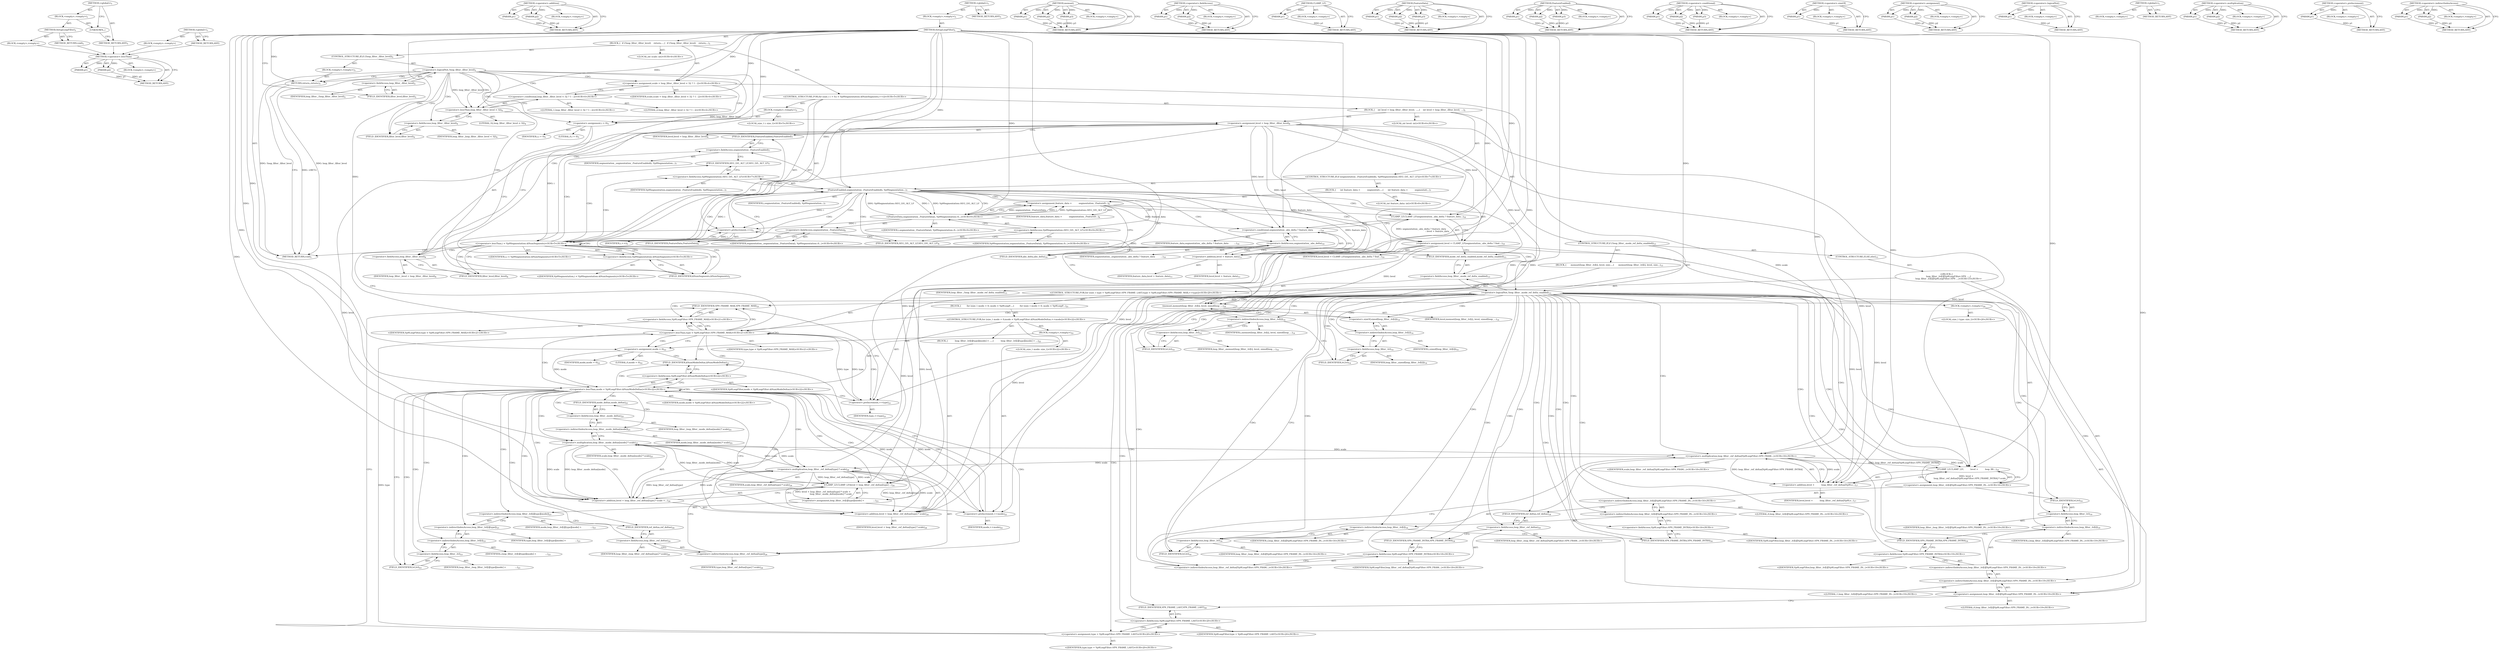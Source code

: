 digraph "&lt;global&gt;" {
vulnerable_237 [label=<(METHOD,&lt;operator&gt;.lessThan)>];
vulnerable_238 [label=<(PARAM,p1)>];
vulnerable_239 [label=<(PARAM,p2)>];
vulnerable_240 [label=<(BLOCK,&lt;empty&gt;,&lt;empty&gt;)>];
vulnerable_241 [label=<(METHOD_RETURN,ANY)>];
vulnerable_262 [label=<(METHOD,&lt;operator&gt;.addition)>];
vulnerable_263 [label=<(PARAM,p1)>];
vulnerable_264 [label=<(PARAM,p2)>];
vulnerable_265 [label=<(BLOCK,&lt;empty&gt;,&lt;empty&gt;)>];
vulnerable_266 [label=<(METHOD_RETURN,ANY)>];
vulnerable_6 [label=<(METHOD,&lt;global&gt;)<SUB>1</SUB>>];
vulnerable_7 [label=<(BLOCK,&lt;empty&gt;,&lt;empty&gt;)<SUB>1</SUB>>];
vulnerable_8 [label=<(METHOD,SetupLoopFilter)<SUB>1</SUB>>];
vulnerable_9 [label=<(BLOCK,{
  if (!loop_filter_.filter_level)
    return;...,{
  if (!loop_filter_.filter_level)
    return;...)<SUB>1</SUB>>];
vulnerable_10 [label=<(CONTROL_STRUCTURE,IF,if (!loop_filter_.filter_level))<SUB>2</SUB>>];
vulnerable_11 [label=<(&lt;operator&gt;.logicalNot,!loop_filter_.filter_level)<SUB>2</SUB>>];
vulnerable_12 [label=<(&lt;operator&gt;.fieldAccess,loop_filter_.filter_level)<SUB>2</SUB>>];
vulnerable_13 [label=<(IDENTIFIER,loop_filter_,!loop_filter_.filter_level)<SUB>2</SUB>>];
vulnerable_14 [label=<(FIELD_IDENTIFIER,filter_level,filter_level)<SUB>2</SUB>>];
vulnerable_15 [label=<(BLOCK,&lt;empty&gt;,&lt;empty&gt;)<SUB>3</SUB>>];
vulnerable_16 [label=<(RETURN,return;,return;)<SUB>3</SUB>>];
vulnerable_17 [label="<(LOCAL,int scale: int)<SUB>4</SUB>>"];
vulnerable_18 [label="<(&lt;operator&gt;.assignment,scale = loop_filter_.filter_level &lt; 32 ? 1 : 2)<SUB>4</SUB>>"];
vulnerable_19 [label="<(IDENTIFIER,scale,scale = loop_filter_.filter_level &lt; 32 ? 1 : 2)<SUB>4</SUB>>"];
vulnerable_20 [label="<(&lt;operator&gt;.conditional,loop_filter_.filter_level &lt; 32 ? 1 : 2)<SUB>4</SUB>>"];
vulnerable_21 [label=<(&lt;operator&gt;.lessThan,loop_filter_.filter_level &lt; 32)<SUB>4</SUB>>];
vulnerable_22 [label=<(&lt;operator&gt;.fieldAccess,loop_filter_.filter_level)<SUB>4</SUB>>];
vulnerable_23 [label=<(IDENTIFIER,loop_filter_,loop_filter_.filter_level &lt; 32)<SUB>4</SUB>>];
vulnerable_24 [label=<(FIELD_IDENTIFIER,filter_level,filter_level)<SUB>4</SUB>>];
vulnerable_25 [label=<(LITERAL,32,loop_filter_.filter_level &lt; 32)<SUB>4</SUB>>];
vulnerable_26 [label="<(LITERAL,1,loop_filter_.filter_level &lt; 32 ? 1 : 2)<SUB>4</SUB>>"];
vulnerable_27 [label="<(LITERAL,2,loop_filter_.filter_level &lt; 32 ? 1 : 2)<SUB>4</SUB>>"];
vulnerable_28 [label="<(CONTROL_STRUCTURE,FOR,for (size_t i = 0;i &lt; Vp9Segmentation::kNumSegments;++i))<SUB>5</SUB>>"];
vulnerable_29 [label=<(BLOCK,&lt;empty&gt;,&lt;empty&gt;)<SUB>5</SUB>>];
vulnerable_30 [label="<(LOCAL,size_t i: size_t)<SUB>5</SUB>>"];
vulnerable_31 [label=<(&lt;operator&gt;.assignment,i = 0)<SUB>5</SUB>>];
vulnerable_32 [label=<(IDENTIFIER,i,i = 0)<SUB>5</SUB>>];
vulnerable_33 [label=<(LITERAL,0,i = 0)<SUB>5</SUB>>];
vulnerable_34 [label="<(&lt;operator&gt;.lessThan,i &lt; Vp9Segmentation::kNumSegments)<SUB>5</SUB>>"];
vulnerable_35 [label="<(IDENTIFIER,i,i &lt; Vp9Segmentation::kNumSegments)<SUB>5</SUB>>"];
vulnerable_36 [label="<(&lt;operator&gt;.fieldAccess,Vp9Segmentation::kNumSegments)<SUB>5</SUB>>"];
vulnerable_37 [label="<(IDENTIFIER,Vp9Segmentation,i &lt; Vp9Segmentation::kNumSegments)<SUB>5</SUB>>"];
vulnerable_38 [label=<(FIELD_IDENTIFIER,kNumSegments,kNumSegments)<SUB>5</SUB>>];
vulnerable_39 [label=<(&lt;operator&gt;.preIncrement,++i)<SUB>5</SUB>>];
vulnerable_40 [label=<(IDENTIFIER,i,++i)<SUB>5</SUB>>];
vulnerable_41 [label=<(BLOCK,{
    int level = loop_filter_.filter_level;
  ...,{
    int level = loop_filter_.filter_level;
  ...)<SUB>5</SUB>>];
vulnerable_42 [label="<(LOCAL,int level: int)<SUB>6</SUB>>"];
vulnerable_43 [label=<(&lt;operator&gt;.assignment,level = loop_filter_.filter_level)<SUB>6</SUB>>];
vulnerable_44 [label=<(IDENTIFIER,level,level = loop_filter_.filter_level)<SUB>6</SUB>>];
vulnerable_45 [label=<(&lt;operator&gt;.fieldAccess,loop_filter_.filter_level)<SUB>6</SUB>>];
vulnerable_46 [label=<(IDENTIFIER,loop_filter_,level = loop_filter_.filter_level)<SUB>6</SUB>>];
vulnerable_47 [label=<(FIELD_IDENTIFIER,filter_level,filter_level)<SUB>6</SUB>>];
vulnerable_48 [label="<(CONTROL_STRUCTURE,IF,if (segmentation_.FeatureEnabled(i, Vp9Segmentation::SEG_LVL_ALT_LF)))<SUB>7</SUB>>"];
vulnerable_49 [label=<(FeatureEnabled,segmentation_.FeatureEnabled(i, Vp9Segmentation...)<SUB>7</SUB>>];
vulnerable_50 [label=<(&lt;operator&gt;.fieldAccess,segmentation_.FeatureEnabled)<SUB>7</SUB>>];
vulnerable_51 [label=<(IDENTIFIER,segmentation_,segmentation_.FeatureEnabled(i, Vp9Segmentation...)<SUB>7</SUB>>];
vulnerable_52 [label=<(FIELD_IDENTIFIER,FeatureEnabled,FeatureEnabled)<SUB>7</SUB>>];
vulnerable_53 [label=<(IDENTIFIER,i,segmentation_.FeatureEnabled(i, Vp9Segmentation...)<SUB>7</SUB>>];
vulnerable_54 [label="<(&lt;operator&gt;.fieldAccess,Vp9Segmentation::SEG_LVL_ALT_LF)<SUB>7</SUB>>"];
vulnerable_55 [label=<(IDENTIFIER,Vp9Segmentation,segmentation_.FeatureEnabled(i, Vp9Segmentation...)<SUB>7</SUB>>];
vulnerable_56 [label=<(FIELD_IDENTIFIER,SEG_LVL_ALT_LF,SEG_LVL_ALT_LF)<SUB>7</SUB>>];
vulnerable_57 [label=<(BLOCK,{
      int feature_data =
          segmentati...,{
      int feature_data =
          segmentati...)<SUB>7</SUB>>];
vulnerable_58 [label="<(LOCAL,int feature_data: int)<SUB>8</SUB>>"];
vulnerable_59 [label=<(&lt;operator&gt;.assignment,feature_data =
          segmentation_.FeatureD...)<SUB>8</SUB>>];
vulnerable_60 [label=<(IDENTIFIER,feature_data,feature_data =
          segmentation_.FeatureD...)<SUB>8</SUB>>];
vulnerable_61 [label="<(FeatureData,segmentation_.FeatureData(i, Vp9Segmentation::S...)<SUB>9</SUB>>"];
vulnerable_62 [label=<(&lt;operator&gt;.fieldAccess,segmentation_.FeatureData)<SUB>9</SUB>>];
vulnerable_63 [label="<(IDENTIFIER,segmentation_,segmentation_.FeatureData(i, Vp9Segmentation::S...)<SUB>9</SUB>>"];
vulnerable_64 [label=<(FIELD_IDENTIFIER,FeatureData,FeatureData)<SUB>9</SUB>>];
vulnerable_65 [label="<(IDENTIFIER,i,segmentation_.FeatureData(i, Vp9Segmentation::S...)<SUB>9</SUB>>"];
vulnerable_66 [label="<(&lt;operator&gt;.fieldAccess,Vp9Segmentation::SEG_LVL_ALT_LF)<SUB>9</SUB>>"];
vulnerable_67 [label="<(IDENTIFIER,Vp9Segmentation,segmentation_.FeatureData(i, Vp9Segmentation::S...)<SUB>9</SUB>>"];
vulnerable_68 [label=<(FIELD_IDENTIFIER,SEG_LVL_ALT_LF,SEG_LVL_ALT_LF)<SUB>9</SUB>>];
vulnerable_69 [label=<(&lt;operator&gt;.assignment,level = CLAMP_LF(segmentation_.abs_delta ? feat...)<SUB>10</SUB>>];
vulnerable_70 [label=<(IDENTIFIER,level,level = CLAMP_LF(segmentation_.abs_delta ? feat...)<SUB>10</SUB>>];
vulnerable_71 [label=<(CLAMP_LF,CLAMP_LF(segmentation_.abs_delta ? feature_data...)<SUB>10</SUB>>];
vulnerable_72 [label=<(&lt;operator&gt;.conditional,segmentation_.abs_delta ? feature_data
        ...)<SUB>10</SUB>>];
vulnerable_73 [label=<(&lt;operator&gt;.fieldAccess,segmentation_.abs_delta)<SUB>10</SUB>>];
vulnerable_74 [label=<(IDENTIFIER,segmentation_,segmentation_.abs_delta ? feature_data
        ...)<SUB>10</SUB>>];
vulnerable_75 [label=<(FIELD_IDENTIFIER,abs_delta,abs_delta)<SUB>10</SUB>>];
vulnerable_76 [label=<(IDENTIFIER,feature_data,segmentation_.abs_delta ? feature_data
        ...)<SUB>10</SUB>>];
vulnerable_77 [label=<(&lt;operator&gt;.addition,level + feature_data)<SUB>11</SUB>>];
vulnerable_78 [label=<(IDENTIFIER,level,level + feature_data)<SUB>11</SUB>>];
vulnerable_79 [label=<(IDENTIFIER,feature_data,level + feature_data)<SUB>11</SUB>>];
vulnerable_80 [label=<(CONTROL_STRUCTURE,IF,if (!loop_filter_.mode_ref_delta_enabled))<SUB>13</SUB>>];
vulnerable_81 [label=<(&lt;operator&gt;.logicalNot,!loop_filter_.mode_ref_delta_enabled)<SUB>13</SUB>>];
vulnerable_82 [label=<(&lt;operator&gt;.fieldAccess,loop_filter_.mode_ref_delta_enabled)<SUB>13</SUB>>];
vulnerable_83 [label=<(IDENTIFIER,loop_filter_,!loop_filter_.mode_ref_delta_enabled)<SUB>13</SUB>>];
vulnerable_84 [label=<(FIELD_IDENTIFIER,mode_ref_delta_enabled,mode_ref_delta_enabled)<SUB>13</SUB>>];
vulnerable_85 [label=<(BLOCK,{
      memset(loop_filter_.lvl[i], level, size...,{
      memset(loop_filter_.lvl[i], level, size...)<SUB>13</SUB>>];
vulnerable_86 [label=<(memset,memset(loop_filter_.lvl[i], level, sizeof(loop_...)<SUB>14</SUB>>];
vulnerable_87 [label=<(&lt;operator&gt;.indirectIndexAccess,loop_filter_.lvl[i])<SUB>14</SUB>>];
vulnerable_88 [label=<(&lt;operator&gt;.fieldAccess,loop_filter_.lvl)<SUB>14</SUB>>];
vulnerable_89 [label=<(IDENTIFIER,loop_filter_,memset(loop_filter_.lvl[i], level, sizeof(loop_...)<SUB>14</SUB>>];
vulnerable_90 [label=<(FIELD_IDENTIFIER,lvl,lvl)<SUB>14</SUB>>];
vulnerable_91 [label=<(IDENTIFIER,i,memset(loop_filter_.lvl[i], level, sizeof(loop_...)<SUB>14</SUB>>];
vulnerable_92 [label=<(IDENTIFIER,level,memset(loop_filter_.lvl[i], level, sizeof(loop_...)<SUB>14</SUB>>];
vulnerable_93 [label=<(&lt;operator&gt;.sizeOf,sizeof(loop_filter_.lvl[i]))<SUB>14</SUB>>];
vulnerable_94 [label=<(&lt;operator&gt;.indirectIndexAccess,loop_filter_.lvl[i])<SUB>14</SUB>>];
vulnerable_95 [label=<(&lt;operator&gt;.fieldAccess,loop_filter_.lvl)<SUB>14</SUB>>];
vulnerable_96 [label=<(IDENTIFIER,loop_filter_,sizeof(loop_filter_.lvl[i]))<SUB>14</SUB>>];
vulnerable_97 [label=<(FIELD_IDENTIFIER,lvl,lvl)<SUB>14</SUB>>];
vulnerable_98 [label=<(IDENTIFIER,i,sizeof(loop_filter_.lvl[i]))<SUB>14</SUB>>];
vulnerable_99 [label=<(CONTROL_STRUCTURE,ELSE,else)<SUB>15</SUB>>];
vulnerable_100 [label="<(BLOCK,{
      loop_filter_.lvl[i][Vp9LoopFilter::VP9_...,{
      loop_filter_.lvl[i][Vp9LoopFilter::VP9_...)<SUB>15</SUB>>"];
vulnerable_101 [label="<(&lt;operator&gt;.assignment,loop_filter_.lvl[i][Vp9LoopFilter::VP9_FRAME_IN...)<SUB>16</SUB>>"];
vulnerable_102 [label="<(&lt;operator&gt;.indirectIndexAccess,loop_filter_.lvl[i][Vp9LoopFilter::VP9_FRAME_IN...)<SUB>16</SUB>>"];
vulnerable_103 [label="<(&lt;operator&gt;.indirectIndexAccess,loop_filter_.lvl[i][Vp9LoopFilter::VP9_FRAME_IN...)<SUB>16</SUB>>"];
vulnerable_104 [label=<(&lt;operator&gt;.indirectIndexAccess,loop_filter_.lvl[i])<SUB>16</SUB>>];
vulnerable_105 [label=<(&lt;operator&gt;.fieldAccess,loop_filter_.lvl)<SUB>16</SUB>>];
vulnerable_106 [label="<(IDENTIFIER,loop_filter_,loop_filter_.lvl[i][Vp9LoopFilter::VP9_FRAME_IN...)<SUB>16</SUB>>"];
vulnerable_107 [label=<(FIELD_IDENTIFIER,lvl,lvl)<SUB>16</SUB>>];
vulnerable_108 [label="<(IDENTIFIER,i,loop_filter_.lvl[i][Vp9LoopFilter::VP9_FRAME_IN...)<SUB>16</SUB>>"];
vulnerable_109 [label="<(&lt;operator&gt;.fieldAccess,Vp9LoopFilter::VP9_FRAME_INTRA)<SUB>16</SUB>>"];
vulnerable_110 [label="<(IDENTIFIER,Vp9LoopFilter,loop_filter_.lvl[i][Vp9LoopFilter::VP9_FRAME_IN...)<SUB>16</SUB>>"];
vulnerable_111 [label=<(FIELD_IDENTIFIER,VP9_FRAME_INTRA,VP9_FRAME_INTRA)<SUB>16</SUB>>];
vulnerable_112 [label="<(LITERAL,0,loop_filter_.lvl[i][Vp9LoopFilter::VP9_FRAME_IN...)<SUB>16</SUB>>"];
vulnerable_113 [label=<(CLAMP_LF,CLAMP_LF(
          level +
          loop_filt...)<SUB>16</SUB>>];
vulnerable_114 [label=<(&lt;operator&gt;.addition,level +
          loop_filter_.ref_deltas[Vp9Lo...)<SUB>17</SUB>>];
vulnerable_115 [label=<(IDENTIFIER,level,level +
          loop_filter_.ref_deltas[Vp9Lo...)<SUB>17</SUB>>];
vulnerable_116 [label="<(&lt;operator&gt;.multiplication,loop_filter_.ref_deltas[Vp9LoopFilter::VP9_FRAM...)<SUB>18</SUB>>"];
vulnerable_117 [label="<(&lt;operator&gt;.indirectIndexAccess,loop_filter_.ref_deltas[Vp9LoopFilter::VP9_FRAM...)<SUB>18</SUB>>"];
vulnerable_118 [label=<(&lt;operator&gt;.fieldAccess,loop_filter_.ref_deltas)<SUB>18</SUB>>];
vulnerable_119 [label="<(IDENTIFIER,loop_filter_,loop_filter_.ref_deltas[Vp9LoopFilter::VP9_FRAM...)<SUB>18</SUB>>"];
vulnerable_120 [label=<(FIELD_IDENTIFIER,ref_deltas,ref_deltas)<SUB>18</SUB>>];
vulnerable_121 [label="<(&lt;operator&gt;.fieldAccess,Vp9LoopFilter::VP9_FRAME_INTRA)<SUB>18</SUB>>"];
vulnerable_122 [label="<(IDENTIFIER,Vp9LoopFilter,loop_filter_.ref_deltas[Vp9LoopFilter::VP9_FRAM...)<SUB>18</SUB>>"];
vulnerable_123 [label=<(FIELD_IDENTIFIER,VP9_FRAME_INTRA,VP9_FRAME_INTRA)<SUB>18</SUB>>];
vulnerable_124 [label="<(IDENTIFIER,scale,loop_filter_.ref_deltas[Vp9LoopFilter::VP9_FRAM...)<SUB>18</SUB>>"];
vulnerable_125 [label="<(&lt;operator&gt;.assignment,loop_filter_.lvl[i][Vp9LoopFilter::VP9_FRAME_IN...)<SUB>19</SUB>>"];
vulnerable_126 [label="<(&lt;operator&gt;.indirectIndexAccess,loop_filter_.lvl[i][Vp9LoopFilter::VP9_FRAME_IN...)<SUB>19</SUB>>"];
vulnerable_127 [label="<(&lt;operator&gt;.indirectIndexAccess,loop_filter_.lvl[i][Vp9LoopFilter::VP9_FRAME_IN...)<SUB>19</SUB>>"];
vulnerable_128 [label=<(&lt;operator&gt;.indirectIndexAccess,loop_filter_.lvl[i])<SUB>19</SUB>>];
vulnerable_129 [label=<(&lt;operator&gt;.fieldAccess,loop_filter_.lvl)<SUB>19</SUB>>];
vulnerable_130 [label="<(IDENTIFIER,loop_filter_,loop_filter_.lvl[i][Vp9LoopFilter::VP9_FRAME_IN...)<SUB>19</SUB>>"];
vulnerable_131 [label=<(FIELD_IDENTIFIER,lvl,lvl)<SUB>19</SUB>>];
vulnerable_132 [label="<(IDENTIFIER,i,loop_filter_.lvl[i][Vp9LoopFilter::VP9_FRAME_IN...)<SUB>19</SUB>>"];
vulnerable_133 [label="<(&lt;operator&gt;.fieldAccess,Vp9LoopFilter::VP9_FRAME_INTRA)<SUB>19</SUB>>"];
vulnerable_134 [label="<(IDENTIFIER,Vp9LoopFilter,loop_filter_.lvl[i][Vp9LoopFilter::VP9_FRAME_IN...)<SUB>19</SUB>>"];
vulnerable_135 [label=<(FIELD_IDENTIFIER,VP9_FRAME_INTRA,VP9_FRAME_INTRA)<SUB>19</SUB>>];
vulnerable_136 [label="<(LITERAL,1,loop_filter_.lvl[i][Vp9LoopFilter::VP9_FRAME_IN...)<SUB>19</SUB>>"];
vulnerable_137 [label="<(LITERAL,0,loop_filter_.lvl[i][Vp9LoopFilter::VP9_FRAME_IN...)<SUB>19</SUB>>"];
vulnerable_138 [label="<(CONTROL_STRUCTURE,FOR,for (size_t type = Vp9LoopFilter::VP9_FRAME_LAST;type &lt; Vp9LoopFilter::VP9_FRAME_MAX;++type))<SUB>20</SUB>>"];
vulnerable_139 [label=<(BLOCK,&lt;empty&gt;,&lt;empty&gt;)<SUB>20</SUB>>];
vulnerable_140 [label="<(LOCAL,size_t type: size_t)<SUB>20</SUB>>"];
vulnerable_141 [label="<(&lt;operator&gt;.assignment,type = Vp9LoopFilter::VP9_FRAME_LAST)<SUB>20</SUB>>"];
vulnerable_142 [label="<(IDENTIFIER,type,type = Vp9LoopFilter::VP9_FRAME_LAST)<SUB>20</SUB>>"];
vulnerable_143 [label="<(&lt;operator&gt;.fieldAccess,Vp9LoopFilter::VP9_FRAME_LAST)<SUB>20</SUB>>"];
vulnerable_144 [label="<(IDENTIFIER,Vp9LoopFilter,type = Vp9LoopFilter::VP9_FRAME_LAST)<SUB>20</SUB>>"];
vulnerable_145 [label=<(FIELD_IDENTIFIER,VP9_FRAME_LAST,VP9_FRAME_LAST)<SUB>20</SUB>>];
vulnerable_146 [label="<(&lt;operator&gt;.lessThan,type &lt; Vp9LoopFilter::VP9_FRAME_MAX)<SUB>21</SUB>>"];
vulnerable_147 [label="<(IDENTIFIER,type,type &lt; Vp9LoopFilter::VP9_FRAME_MAX)<SUB>21</SUB>>"];
vulnerable_148 [label="<(&lt;operator&gt;.fieldAccess,Vp9LoopFilter::VP9_FRAME_MAX)<SUB>21</SUB>>"];
vulnerable_149 [label="<(IDENTIFIER,Vp9LoopFilter,type &lt; Vp9LoopFilter::VP9_FRAME_MAX)<SUB>21</SUB>>"];
vulnerable_150 [label=<(FIELD_IDENTIFIER,VP9_FRAME_MAX,VP9_FRAME_MAX)<SUB>21</SUB>>];
vulnerable_151 [label=<(&lt;operator&gt;.preIncrement,++type)<SUB>21</SUB>>];
vulnerable_152 [label=<(IDENTIFIER,type,++type)<SUB>21</SUB>>];
vulnerable_153 [label=<(BLOCK,{
        for (size_t mode = 0; mode &lt; Vp9LoopF...,{
        for (size_t mode = 0; mode &lt; Vp9LoopF...)<SUB>21</SUB>>];
vulnerable_154 [label="<(CONTROL_STRUCTURE,FOR,for (size_t mode = 0;mode &lt; Vp9LoopFilter::kNumModeDeltas;++mode))<SUB>22</SUB>>"];
vulnerable_155 [label=<(BLOCK,&lt;empty&gt;,&lt;empty&gt;)<SUB>22</SUB>>];
vulnerable_156 [label="<(LOCAL,size_t mode: size_t)<SUB>22</SUB>>"];
vulnerable_157 [label=<(&lt;operator&gt;.assignment,mode = 0)<SUB>22</SUB>>];
vulnerable_158 [label=<(IDENTIFIER,mode,mode = 0)<SUB>22</SUB>>];
vulnerable_159 [label=<(LITERAL,0,mode = 0)<SUB>22</SUB>>];
vulnerable_160 [label="<(&lt;operator&gt;.lessThan,mode &lt; Vp9LoopFilter::kNumModeDeltas)<SUB>22</SUB>>"];
vulnerable_161 [label="<(IDENTIFIER,mode,mode &lt; Vp9LoopFilter::kNumModeDeltas)<SUB>22</SUB>>"];
vulnerable_162 [label="<(&lt;operator&gt;.fieldAccess,Vp9LoopFilter::kNumModeDeltas)<SUB>22</SUB>>"];
vulnerable_163 [label="<(IDENTIFIER,Vp9LoopFilter,mode &lt; Vp9LoopFilter::kNumModeDeltas)<SUB>22</SUB>>"];
vulnerable_164 [label=<(FIELD_IDENTIFIER,kNumModeDeltas,kNumModeDeltas)<SUB>22</SUB>>];
vulnerable_165 [label=<(&lt;operator&gt;.preIncrement,++mode)<SUB>22</SUB>>];
vulnerable_166 [label=<(IDENTIFIER,mode,++mode)<SUB>22</SUB>>];
vulnerable_167 [label=<(BLOCK,{
          loop_filter_.lvl[i][type][mode] =
 ...,{
          loop_filter_.lvl[i][type][mode] =
 ...)<SUB>22</SUB>>];
vulnerable_168 [label=<(&lt;operator&gt;.assignment,loop_filter_.lvl[i][type][mode] =
             ...)<SUB>23</SUB>>];
vulnerable_169 [label=<(&lt;operator&gt;.indirectIndexAccess,loop_filter_.lvl[i][type][mode])<SUB>23</SUB>>];
vulnerable_170 [label=<(&lt;operator&gt;.indirectIndexAccess,loop_filter_.lvl[i][type])<SUB>23</SUB>>];
vulnerable_171 [label=<(&lt;operator&gt;.indirectIndexAccess,loop_filter_.lvl[i])<SUB>23</SUB>>];
vulnerable_172 [label=<(&lt;operator&gt;.fieldAccess,loop_filter_.lvl)<SUB>23</SUB>>];
vulnerable_173 [label=<(IDENTIFIER,loop_filter_,loop_filter_.lvl[i][type][mode] =
             ...)<SUB>23</SUB>>];
vulnerable_174 [label=<(FIELD_IDENTIFIER,lvl,lvl)<SUB>23</SUB>>];
vulnerable_175 [label=<(IDENTIFIER,i,loop_filter_.lvl[i][type][mode] =
             ...)<SUB>23</SUB>>];
vulnerable_176 [label=<(IDENTIFIER,type,loop_filter_.lvl[i][type][mode] =
             ...)<SUB>23</SUB>>];
vulnerable_177 [label=<(IDENTIFIER,mode,loop_filter_.lvl[i][type][mode] =
             ...)<SUB>23</SUB>>];
vulnerable_178 [label=<(CLAMP_LF,CLAMP_LF(level + loop_filter_.ref_deltas[type] ...)<SUB>24</SUB>>];
vulnerable_179 [label=<(&lt;operator&gt;.addition,level + loop_filter_.ref_deltas[type] * scale +...)<SUB>24</SUB>>];
vulnerable_180 [label=<(&lt;operator&gt;.addition,level + loop_filter_.ref_deltas[type] * scale)<SUB>24</SUB>>];
vulnerable_181 [label=<(IDENTIFIER,level,level + loop_filter_.ref_deltas[type] * scale)<SUB>24</SUB>>];
vulnerable_182 [label=<(&lt;operator&gt;.multiplication,loop_filter_.ref_deltas[type] * scale)<SUB>24</SUB>>];
vulnerable_183 [label=<(&lt;operator&gt;.indirectIndexAccess,loop_filter_.ref_deltas[type])<SUB>24</SUB>>];
vulnerable_184 [label=<(&lt;operator&gt;.fieldAccess,loop_filter_.ref_deltas)<SUB>24</SUB>>];
vulnerable_185 [label=<(IDENTIFIER,loop_filter_,loop_filter_.ref_deltas[type] * scale)<SUB>24</SUB>>];
vulnerable_186 [label=<(FIELD_IDENTIFIER,ref_deltas,ref_deltas)<SUB>24</SUB>>];
vulnerable_187 [label=<(IDENTIFIER,type,loop_filter_.ref_deltas[type] * scale)<SUB>24</SUB>>];
vulnerable_188 [label=<(IDENTIFIER,scale,loop_filter_.ref_deltas[type] * scale)<SUB>24</SUB>>];
vulnerable_189 [label=<(&lt;operator&gt;.multiplication,loop_filter_.mode_deltas[mode] * scale)<SUB>25</SUB>>];
vulnerable_190 [label=<(&lt;operator&gt;.indirectIndexAccess,loop_filter_.mode_deltas[mode])<SUB>25</SUB>>];
vulnerable_191 [label=<(&lt;operator&gt;.fieldAccess,loop_filter_.mode_deltas)<SUB>25</SUB>>];
vulnerable_192 [label=<(IDENTIFIER,loop_filter_,loop_filter_.mode_deltas[mode] * scale)<SUB>25</SUB>>];
vulnerable_193 [label=<(FIELD_IDENTIFIER,mode_deltas,mode_deltas)<SUB>25</SUB>>];
vulnerable_194 [label=<(IDENTIFIER,mode,loop_filter_.mode_deltas[mode] * scale)<SUB>25</SUB>>];
vulnerable_195 [label=<(IDENTIFIER,scale,loop_filter_.mode_deltas[mode] * scale)<SUB>25</SUB>>];
vulnerable_196 [label=<(METHOD_RETURN,void)<SUB>1</SUB>>];
vulnerable_198 [label=<(METHOD_RETURN,ANY)<SUB>1</SUB>>];
vulnerable_267 [label=<(METHOD,memset)>];
vulnerable_268 [label=<(PARAM,p1)>];
vulnerable_269 [label=<(PARAM,p2)>];
vulnerable_270 [label=<(PARAM,p3)>];
vulnerable_271 [label=<(BLOCK,&lt;empty&gt;,&lt;empty&gt;)>];
vulnerable_272 [label=<(METHOD_RETURN,ANY)>];
vulnerable_221 [label=<(METHOD,&lt;operator&gt;.fieldAccess)>];
vulnerable_222 [label=<(PARAM,p1)>];
vulnerable_223 [label=<(PARAM,p2)>];
vulnerable_224 [label=<(BLOCK,&lt;empty&gt;,&lt;empty&gt;)>];
vulnerable_225 [label=<(METHOD_RETURN,ANY)>];
vulnerable_258 [label=<(METHOD,CLAMP_LF)>];
vulnerable_259 [label=<(PARAM,p1)>];
vulnerable_260 [label=<(BLOCK,&lt;empty&gt;,&lt;empty&gt;)>];
vulnerable_261 [label=<(METHOD_RETURN,ANY)>];
vulnerable_252 [label=<(METHOD,FeatureData)>];
vulnerable_253 [label=<(PARAM,p1)>];
vulnerable_254 [label=<(PARAM,p2)>];
vulnerable_255 [label=<(PARAM,p3)>];
vulnerable_256 [label=<(BLOCK,&lt;empty&gt;,&lt;empty&gt;)>];
vulnerable_257 [label=<(METHOD_RETURN,ANY)>];
vulnerable_246 [label=<(METHOD,FeatureEnabled)>];
vulnerable_247 [label=<(PARAM,p1)>];
vulnerable_248 [label=<(PARAM,p2)>];
vulnerable_249 [label=<(PARAM,p3)>];
vulnerable_250 [label=<(BLOCK,&lt;empty&gt;,&lt;empty&gt;)>];
vulnerable_251 [label=<(METHOD_RETURN,ANY)>];
vulnerable_231 [label=<(METHOD,&lt;operator&gt;.conditional)>];
vulnerable_232 [label=<(PARAM,p1)>];
vulnerable_233 [label=<(PARAM,p2)>];
vulnerable_234 [label=<(PARAM,p3)>];
vulnerable_235 [label=<(BLOCK,&lt;empty&gt;,&lt;empty&gt;)>];
vulnerable_236 [label=<(METHOD_RETURN,ANY)>];
vulnerable_278 [label=<(METHOD,&lt;operator&gt;.sizeOf)>];
vulnerable_279 [label=<(PARAM,p1)>];
vulnerable_280 [label=<(BLOCK,&lt;empty&gt;,&lt;empty&gt;)>];
vulnerable_281 [label=<(METHOD_RETURN,ANY)>];
vulnerable_226 [label=<(METHOD,&lt;operator&gt;.assignment)>];
vulnerable_227 [label=<(PARAM,p1)>];
vulnerable_228 [label=<(PARAM,p2)>];
vulnerable_229 [label=<(BLOCK,&lt;empty&gt;,&lt;empty&gt;)>];
vulnerable_230 [label=<(METHOD_RETURN,ANY)>];
vulnerable_217 [label=<(METHOD,&lt;operator&gt;.logicalNot)>];
vulnerable_218 [label=<(PARAM,p1)>];
vulnerable_219 [label=<(BLOCK,&lt;empty&gt;,&lt;empty&gt;)>];
vulnerable_220 [label=<(METHOD_RETURN,ANY)>];
vulnerable_211 [label=<(METHOD,&lt;global&gt;)<SUB>1</SUB>>];
vulnerable_212 [label=<(BLOCK,&lt;empty&gt;,&lt;empty&gt;)>];
vulnerable_213 [label=<(METHOD_RETURN,ANY)>];
vulnerable_282 [label=<(METHOD,&lt;operator&gt;.multiplication)>];
vulnerable_283 [label=<(PARAM,p1)>];
vulnerable_284 [label=<(PARAM,p2)>];
vulnerable_285 [label=<(BLOCK,&lt;empty&gt;,&lt;empty&gt;)>];
vulnerable_286 [label=<(METHOD_RETURN,ANY)>];
vulnerable_242 [label=<(METHOD,&lt;operator&gt;.preIncrement)>];
vulnerable_243 [label=<(PARAM,p1)>];
vulnerable_244 [label=<(BLOCK,&lt;empty&gt;,&lt;empty&gt;)>];
vulnerable_245 [label=<(METHOD_RETURN,ANY)>];
vulnerable_273 [label=<(METHOD,&lt;operator&gt;.indirectIndexAccess)>];
vulnerable_274 [label=<(PARAM,p1)>];
vulnerable_275 [label=<(PARAM,p2)>];
vulnerable_276 [label=<(BLOCK,&lt;empty&gt;,&lt;empty&gt;)>];
vulnerable_277 [label=<(METHOD_RETURN,ANY)>];
fixed_6 [label=<(METHOD,&lt;global&gt;)<SUB>1</SUB>>];
fixed_7 [label=<(BLOCK,&lt;empty&gt;,&lt;empty&gt;)<SUB>1</SUB>>];
fixed_8 [label=<(METHOD,SetupLoopFilter)<SUB>1</SUB>>];
fixed_9 [label=<(BLOCK,&lt;empty&gt;,&lt;empty&gt;)>];
fixed_10 [label=<(METHOD_RETURN,void)<SUB>1</SUB>>];
fixed_12 [label=<(UNKNOWN,,)>];
fixed_13 [label=<(METHOD_RETURN,ANY)<SUB>1</SUB>>];
fixed_20 [label=<(METHOD,&lt;global&gt;)<SUB>1</SUB>>];
fixed_21 [label=<(BLOCK,&lt;empty&gt;,&lt;empty&gt;)>];
fixed_22 [label=<(METHOD_RETURN,ANY)>];
vulnerable_237 -> vulnerable_238  [key=0, label="AST: "];
vulnerable_237 -> vulnerable_238  [key=1, label="DDG: "];
vulnerable_237 -> vulnerable_240  [key=0, label="AST: "];
vulnerable_237 -> vulnerable_239  [key=0, label="AST: "];
vulnerable_237 -> vulnerable_239  [key=1, label="DDG: "];
vulnerable_237 -> vulnerable_241  [key=0, label="AST: "];
vulnerable_237 -> vulnerable_241  [key=1, label="CFG: "];
vulnerable_238 -> vulnerable_241  [key=0, label="DDG: p1"];
vulnerable_239 -> vulnerable_241  [key=0, label="DDG: p2"];
vulnerable_262 -> vulnerable_263  [key=0, label="AST: "];
vulnerable_262 -> vulnerable_263  [key=1, label="DDG: "];
vulnerable_262 -> vulnerable_265  [key=0, label="AST: "];
vulnerable_262 -> vulnerable_264  [key=0, label="AST: "];
vulnerable_262 -> vulnerable_264  [key=1, label="DDG: "];
vulnerable_262 -> vulnerable_266  [key=0, label="AST: "];
vulnerable_262 -> vulnerable_266  [key=1, label="CFG: "];
vulnerable_263 -> vulnerable_266  [key=0, label="DDG: p1"];
vulnerable_264 -> vulnerable_266  [key=0, label="DDG: p2"];
vulnerable_6 -> vulnerable_7  [key=0, label="AST: "];
vulnerable_6 -> vulnerable_198  [key=0, label="AST: "];
vulnerable_6 -> vulnerable_198  [key=1, label="CFG: "];
vulnerable_7 -> vulnerable_8  [key=0, label="AST: "];
vulnerable_8 -> vulnerable_9  [key=0, label="AST: "];
vulnerable_8 -> vulnerable_196  [key=0, label="AST: "];
vulnerable_8 -> vulnerable_14  [key=0, label="CFG: "];
vulnerable_8 -> vulnerable_18  [key=0, label="DDG: "];
vulnerable_8 -> vulnerable_16  [key=0, label="DDG: "];
vulnerable_8 -> vulnerable_20  [key=0, label="DDG: "];
vulnerable_8 -> vulnerable_31  [key=0, label="DDG: "];
vulnerable_8 -> vulnerable_34  [key=0, label="DDG: "];
vulnerable_8 -> vulnerable_39  [key=0, label="DDG: "];
vulnerable_8 -> vulnerable_21  [key=0, label="DDG: "];
vulnerable_8 -> vulnerable_49  [key=0, label="DDG: "];
vulnerable_8 -> vulnerable_86  [key=0, label="DDG: "];
vulnerable_8 -> vulnerable_125  [key=0, label="DDG: "];
vulnerable_8 -> vulnerable_61  [key=0, label="DDG: "];
vulnerable_8 -> vulnerable_71  [key=0, label="DDG: "];
vulnerable_8 -> vulnerable_72  [key=0, label="DDG: "];
vulnerable_8 -> vulnerable_113  [key=0, label="DDG: "];
vulnerable_8 -> vulnerable_146  [key=0, label="DDG: "];
vulnerable_8 -> vulnerable_151  [key=0, label="DDG: "];
vulnerable_8 -> vulnerable_77  [key=0, label="DDG: "];
vulnerable_8 -> vulnerable_114  [key=0, label="DDG: "];
vulnerable_8 -> vulnerable_116  [key=0, label="DDG: "];
vulnerable_8 -> vulnerable_157  [key=0, label="DDG: "];
vulnerable_8 -> vulnerable_160  [key=0, label="DDG: "];
vulnerable_8 -> vulnerable_165  [key=0, label="DDG: "];
vulnerable_8 -> vulnerable_178  [key=0, label="DDG: "];
vulnerable_8 -> vulnerable_179  [key=0, label="DDG: "];
vulnerable_8 -> vulnerable_180  [key=0, label="DDG: "];
vulnerable_8 -> vulnerable_189  [key=0, label="DDG: "];
vulnerable_8 -> vulnerable_182  [key=0, label="DDG: "];
vulnerable_9 -> vulnerable_10  [key=0, label="AST: "];
vulnerable_9 -> vulnerable_17  [key=0, label="AST: "];
vulnerable_9 -> vulnerable_18  [key=0, label="AST: "];
vulnerable_9 -> vulnerable_28  [key=0, label="AST: "];
vulnerable_10 -> vulnerable_11  [key=0, label="AST: "];
vulnerable_10 -> vulnerable_15  [key=0, label="AST: "];
vulnerable_11 -> vulnerable_12  [key=0, label="AST: "];
vulnerable_11 -> vulnerable_16  [key=0, label="CFG: "];
vulnerable_11 -> vulnerable_16  [key=1, label="CDG: "];
vulnerable_11 -> vulnerable_24  [key=0, label="CFG: "];
vulnerable_11 -> vulnerable_24  [key=1, label="CDG: "];
vulnerable_11 -> vulnerable_196  [key=0, label="DDG: loop_filter_.filter_level"];
vulnerable_11 -> vulnerable_196  [key=1, label="DDG: !loop_filter_.filter_level"];
vulnerable_11 -> vulnerable_21  [key=0, label="DDG: loop_filter_.filter_level"];
vulnerable_11 -> vulnerable_21  [key=1, label="CDG: "];
vulnerable_11 -> vulnerable_34  [key=0, label="CDG: "];
vulnerable_11 -> vulnerable_20  [key=0, label="CDG: "];
vulnerable_11 -> vulnerable_38  [key=0, label="CDG: "];
vulnerable_11 -> vulnerable_18  [key=0, label="CDG: "];
vulnerable_11 -> vulnerable_36  [key=0, label="CDG: "];
vulnerable_11 -> vulnerable_22  [key=0, label="CDG: "];
vulnerable_11 -> vulnerable_31  [key=0, label="CDG: "];
vulnerable_12 -> vulnerable_13  [key=0, label="AST: "];
vulnerable_12 -> vulnerable_14  [key=0, label="AST: "];
vulnerable_12 -> vulnerable_11  [key=0, label="CFG: "];
vulnerable_14 -> vulnerable_12  [key=0, label="CFG: "];
vulnerable_15 -> vulnerable_16  [key=0, label="AST: "];
vulnerable_16 -> vulnerable_196  [key=0, label="CFG: "];
vulnerable_16 -> vulnerable_196  [key=1, label="DDG: &lt;RET&gt;"];
vulnerable_18 -> vulnerable_19  [key=0, label="AST: "];
vulnerable_18 -> vulnerable_20  [key=0, label="AST: "];
vulnerable_18 -> vulnerable_31  [key=0, label="CFG: "];
vulnerable_18 -> vulnerable_116  [key=0, label="DDG: scale"];
vulnerable_20 -> vulnerable_21  [key=0, label="AST: "];
vulnerable_20 -> vulnerable_26  [key=0, label="AST: "];
vulnerable_20 -> vulnerable_27  [key=0, label="AST: "];
vulnerable_20 -> vulnerable_18  [key=0, label="CFG: "];
vulnerable_21 -> vulnerable_22  [key=0, label="AST: "];
vulnerable_21 -> vulnerable_25  [key=0, label="AST: "];
vulnerable_21 -> vulnerable_20  [key=0, label="CFG: "];
vulnerable_21 -> vulnerable_43  [key=0, label="DDG: loop_filter_.filter_level"];
vulnerable_22 -> vulnerable_23  [key=0, label="AST: "];
vulnerable_22 -> vulnerable_24  [key=0, label="AST: "];
vulnerable_22 -> vulnerable_21  [key=0, label="CFG: "];
vulnerable_24 -> vulnerable_22  [key=0, label="CFG: "];
vulnerable_28 -> vulnerable_29  [key=0, label="AST: "];
vulnerable_28 -> vulnerable_34  [key=0, label="AST: "];
vulnerable_28 -> vulnerable_39  [key=0, label="AST: "];
vulnerable_28 -> vulnerable_41  [key=0, label="AST: "];
vulnerable_29 -> vulnerable_30  [key=0, label="AST: "];
vulnerable_29 -> vulnerable_31  [key=0, label="AST: "];
vulnerable_31 -> vulnerable_32  [key=0, label="AST: "];
vulnerable_31 -> vulnerable_33  [key=0, label="AST: "];
vulnerable_31 -> vulnerable_38  [key=0, label="CFG: "];
vulnerable_31 -> vulnerable_34  [key=0, label="DDG: i"];
vulnerable_34 -> vulnerable_35  [key=0, label="AST: "];
vulnerable_34 -> vulnerable_36  [key=0, label="AST: "];
vulnerable_34 -> vulnerable_36  [key=1, label="CDG: "];
vulnerable_34 -> vulnerable_196  [key=0, label="CFG: "];
vulnerable_34 -> vulnerable_47  [key=0, label="CFG: "];
vulnerable_34 -> vulnerable_47  [key=1, label="CDG: "];
vulnerable_34 -> vulnerable_49  [key=0, label="DDG: i"];
vulnerable_34 -> vulnerable_49  [key=1, label="CDG: "];
vulnerable_34 -> vulnerable_34  [key=0, label="CDG: "];
vulnerable_34 -> vulnerable_52  [key=0, label="CDG: "];
vulnerable_34 -> vulnerable_81  [key=0, label="CDG: "];
vulnerable_34 -> vulnerable_84  [key=0, label="CDG: "];
vulnerable_34 -> vulnerable_38  [key=0, label="CDG: "];
vulnerable_34 -> vulnerable_56  [key=0, label="CDG: "];
vulnerable_34 -> vulnerable_50  [key=0, label="CDG: "];
vulnerable_34 -> vulnerable_54  [key=0, label="CDG: "];
vulnerable_34 -> vulnerable_43  [key=0, label="CDG: "];
vulnerable_34 -> vulnerable_45  [key=0, label="CDG: "];
vulnerable_34 -> vulnerable_82  [key=0, label="CDG: "];
vulnerable_34 -> vulnerable_39  [key=0, label="CDG: "];
vulnerable_36 -> vulnerable_37  [key=0, label="AST: "];
vulnerable_36 -> vulnerable_38  [key=0, label="AST: "];
vulnerable_36 -> vulnerable_34  [key=0, label="CFG: "];
vulnerable_38 -> vulnerable_36  [key=0, label="CFG: "];
vulnerable_39 -> vulnerable_40  [key=0, label="AST: "];
vulnerable_39 -> vulnerable_38  [key=0, label="CFG: "];
vulnerable_39 -> vulnerable_34  [key=0, label="DDG: i"];
vulnerable_41 -> vulnerable_42  [key=0, label="AST: "];
vulnerable_41 -> vulnerable_43  [key=0, label="AST: "];
vulnerable_41 -> vulnerable_48  [key=0, label="AST: "];
vulnerable_41 -> vulnerable_80  [key=0, label="AST: "];
vulnerable_43 -> vulnerable_44  [key=0, label="AST: "];
vulnerable_43 -> vulnerable_45  [key=0, label="AST: "];
vulnerable_43 -> vulnerable_52  [key=0, label="CFG: "];
vulnerable_43 -> vulnerable_86  [key=0, label="DDG: level"];
vulnerable_43 -> vulnerable_71  [key=0, label="DDG: level"];
vulnerable_43 -> vulnerable_72  [key=0, label="DDG: level"];
vulnerable_43 -> vulnerable_113  [key=0, label="DDG: level"];
vulnerable_43 -> vulnerable_77  [key=0, label="DDG: level"];
vulnerable_43 -> vulnerable_114  [key=0, label="DDG: level"];
vulnerable_43 -> vulnerable_178  [key=0, label="DDG: level"];
vulnerable_43 -> vulnerable_179  [key=0, label="DDG: level"];
vulnerable_43 -> vulnerable_180  [key=0, label="DDG: level"];
vulnerable_45 -> vulnerable_46  [key=0, label="AST: "];
vulnerable_45 -> vulnerable_47  [key=0, label="AST: "];
vulnerable_45 -> vulnerable_43  [key=0, label="CFG: "];
vulnerable_47 -> vulnerable_45  [key=0, label="CFG: "];
vulnerable_48 -> vulnerable_49  [key=0, label="AST: "];
vulnerable_48 -> vulnerable_57  [key=0, label="AST: "];
vulnerable_49 -> vulnerable_50  [key=0, label="AST: "];
vulnerable_49 -> vulnerable_53  [key=0, label="AST: "];
vulnerable_49 -> vulnerable_54  [key=0, label="AST: "];
vulnerable_49 -> vulnerable_64  [key=0, label="CFG: "];
vulnerable_49 -> vulnerable_64  [key=1, label="CDG: "];
vulnerable_49 -> vulnerable_84  [key=0, label="CFG: "];
vulnerable_49 -> vulnerable_39  [key=0, label="DDG: i"];
vulnerable_49 -> vulnerable_61  [key=0, label="DDG: i"];
vulnerable_49 -> vulnerable_61  [key=1, label="DDG: Vp9Segmentation::SEG_LVL_ALT_LF"];
vulnerable_49 -> vulnerable_61  [key=2, label="CDG: "];
vulnerable_49 -> vulnerable_68  [key=0, label="CDG: "];
vulnerable_49 -> vulnerable_73  [key=0, label="CDG: "];
vulnerable_49 -> vulnerable_75  [key=0, label="CDG: "];
vulnerable_49 -> vulnerable_69  [key=0, label="CDG: "];
vulnerable_49 -> vulnerable_59  [key=0, label="CDG: "];
vulnerable_49 -> vulnerable_66  [key=0, label="CDG: "];
vulnerable_49 -> vulnerable_72  [key=0, label="CDG: "];
vulnerable_49 -> vulnerable_71  [key=0, label="CDG: "];
vulnerable_49 -> vulnerable_62  [key=0, label="CDG: "];
vulnerable_50 -> vulnerable_51  [key=0, label="AST: "];
vulnerable_50 -> vulnerable_52  [key=0, label="AST: "];
vulnerable_50 -> vulnerable_56  [key=0, label="CFG: "];
vulnerable_52 -> vulnerable_50  [key=0, label="CFG: "];
vulnerable_54 -> vulnerable_55  [key=0, label="AST: "];
vulnerable_54 -> vulnerable_56  [key=0, label="AST: "];
vulnerable_54 -> vulnerable_49  [key=0, label="CFG: "];
vulnerable_56 -> vulnerable_54  [key=0, label="CFG: "];
vulnerable_57 -> vulnerable_58  [key=0, label="AST: "];
vulnerable_57 -> vulnerable_59  [key=0, label="AST: "];
vulnerable_57 -> vulnerable_69  [key=0, label="AST: "];
vulnerable_59 -> vulnerable_60  [key=0, label="AST: "];
vulnerable_59 -> vulnerable_61  [key=0, label="AST: "];
vulnerable_59 -> vulnerable_75  [key=0, label="CFG: "];
vulnerable_59 -> vulnerable_71  [key=0, label="DDG: feature_data"];
vulnerable_59 -> vulnerable_72  [key=0, label="DDG: feature_data"];
vulnerable_59 -> vulnerable_77  [key=0, label="DDG: feature_data"];
vulnerable_61 -> vulnerable_62  [key=0, label="AST: "];
vulnerable_61 -> vulnerable_65  [key=0, label="AST: "];
vulnerable_61 -> vulnerable_66  [key=0, label="AST: "];
vulnerable_61 -> vulnerable_59  [key=0, label="CFG: "];
vulnerable_61 -> vulnerable_59  [key=1, label="DDG: segmentation_.FeatureData"];
vulnerable_61 -> vulnerable_59  [key=2, label="DDG: i"];
vulnerable_61 -> vulnerable_59  [key=3, label="DDG: Vp9Segmentation::SEG_LVL_ALT_LF"];
vulnerable_61 -> vulnerable_39  [key=0, label="DDG: i"];
vulnerable_61 -> vulnerable_49  [key=0, label="DDG: Vp9Segmentation::SEG_LVL_ALT_LF"];
vulnerable_62 -> vulnerable_63  [key=0, label="AST: "];
vulnerable_62 -> vulnerable_64  [key=0, label="AST: "];
vulnerable_62 -> vulnerable_68  [key=0, label="CFG: "];
vulnerable_64 -> vulnerable_62  [key=0, label="CFG: "];
vulnerable_66 -> vulnerable_67  [key=0, label="AST: "];
vulnerable_66 -> vulnerable_68  [key=0, label="AST: "];
vulnerable_66 -> vulnerable_61  [key=0, label="CFG: "];
vulnerable_68 -> vulnerable_66  [key=0, label="CFG: "];
vulnerable_69 -> vulnerable_70  [key=0, label="AST: "];
vulnerable_69 -> vulnerable_71  [key=0, label="AST: "];
vulnerable_69 -> vulnerable_84  [key=0, label="CFG: "];
vulnerable_69 -> vulnerable_86  [key=0, label="DDG: level"];
vulnerable_69 -> vulnerable_113  [key=0, label="DDG: level"];
vulnerable_69 -> vulnerable_114  [key=0, label="DDG: level"];
vulnerable_69 -> vulnerable_178  [key=0, label="DDG: level"];
vulnerable_69 -> vulnerable_179  [key=0, label="DDG: level"];
vulnerable_69 -> vulnerable_180  [key=0, label="DDG: level"];
vulnerable_71 -> vulnerable_72  [key=0, label="AST: "];
vulnerable_71 -> vulnerable_69  [key=0, label="CFG: "];
vulnerable_71 -> vulnerable_69  [key=1, label="DDG: segmentation_.abs_delta ? feature_data
                                               : level + feature_data"];
vulnerable_72 -> vulnerable_73  [key=0, label="AST: "];
vulnerable_72 -> vulnerable_76  [key=0, label="AST: "];
vulnerable_72 -> vulnerable_77  [key=0, label="AST: "];
vulnerable_72 -> vulnerable_71  [key=0, label="CFG: "];
vulnerable_73 -> vulnerable_74  [key=0, label="AST: "];
vulnerable_73 -> vulnerable_75  [key=0, label="AST: "];
vulnerable_73 -> vulnerable_72  [key=0, label="CFG: "];
vulnerable_73 -> vulnerable_77  [key=0, label="CFG: "];
vulnerable_73 -> vulnerable_77  [key=1, label="CDG: "];
vulnerable_75 -> vulnerable_73  [key=0, label="CFG: "];
vulnerable_77 -> vulnerable_78  [key=0, label="AST: "];
vulnerable_77 -> vulnerable_79  [key=0, label="AST: "];
vulnerable_77 -> vulnerable_72  [key=0, label="CFG: "];
vulnerable_80 -> vulnerable_81  [key=0, label="AST: "];
vulnerable_80 -> vulnerable_85  [key=0, label="AST: "];
vulnerable_80 -> vulnerable_99  [key=0, label="AST: "];
vulnerable_81 -> vulnerable_82  [key=0, label="AST: "];
vulnerable_81 -> vulnerable_90  [key=0, label="CFG: "];
vulnerable_81 -> vulnerable_90  [key=1, label="CDG: "];
vulnerable_81 -> vulnerable_107  [key=0, label="CFG: "];
vulnerable_81 -> vulnerable_107  [key=1, label="CDG: "];
vulnerable_81 -> vulnerable_94  [key=0, label="CDG: "];
vulnerable_81 -> vulnerable_120  [key=0, label="CDG: "];
vulnerable_81 -> vulnerable_113  [key=0, label="CDG: "];
vulnerable_81 -> vulnerable_145  [key=0, label="CDG: "];
vulnerable_81 -> vulnerable_146  [key=0, label="CDG: "];
vulnerable_81 -> vulnerable_128  [key=0, label="CDG: "];
vulnerable_81 -> vulnerable_102  [key=0, label="CDG: "];
vulnerable_81 -> vulnerable_114  [key=0, label="CDG: "];
vulnerable_81 -> vulnerable_131  [key=0, label="CDG: "];
vulnerable_81 -> vulnerable_103  [key=0, label="CDG: "];
vulnerable_81 -> vulnerable_150  [key=0, label="CDG: "];
vulnerable_81 -> vulnerable_104  [key=0, label="CDG: "];
vulnerable_81 -> vulnerable_121  [key=0, label="CDG: "];
vulnerable_81 -> vulnerable_95  [key=0, label="CDG: "];
vulnerable_81 -> vulnerable_87  [key=0, label="CDG: "];
vulnerable_81 -> vulnerable_97  [key=0, label="CDG: "];
vulnerable_81 -> vulnerable_129  [key=0, label="CDG: "];
vulnerable_81 -> vulnerable_93  [key=0, label="CDG: "];
vulnerable_81 -> vulnerable_101  [key=0, label="CDG: "];
vulnerable_81 -> vulnerable_148  [key=0, label="CDG: "];
vulnerable_81 -> vulnerable_118  [key=0, label="CDG: "];
vulnerable_81 -> vulnerable_88  [key=0, label="CDG: "];
vulnerable_81 -> vulnerable_127  [key=0, label="CDG: "];
vulnerable_81 -> vulnerable_111  [key=0, label="CDG: "];
vulnerable_81 -> vulnerable_86  [key=0, label="CDG: "];
vulnerable_81 -> vulnerable_141  [key=0, label="CDG: "];
vulnerable_81 -> vulnerable_116  [key=0, label="CDG: "];
vulnerable_81 -> vulnerable_123  [key=0, label="CDG: "];
vulnerable_81 -> vulnerable_143  [key=0, label="CDG: "];
vulnerable_81 -> vulnerable_126  [key=0, label="CDG: "];
vulnerable_81 -> vulnerable_105  [key=0, label="CDG: "];
vulnerable_81 -> vulnerable_135  [key=0, label="CDG: "];
vulnerable_81 -> vulnerable_117  [key=0, label="CDG: "];
vulnerable_81 -> vulnerable_125  [key=0, label="CDG: "];
vulnerable_81 -> vulnerable_109  [key=0, label="CDG: "];
vulnerable_81 -> vulnerable_133  [key=0, label="CDG: "];
vulnerable_82 -> vulnerable_83  [key=0, label="AST: "];
vulnerable_82 -> vulnerable_84  [key=0, label="AST: "];
vulnerable_82 -> vulnerable_81  [key=0, label="CFG: "];
vulnerable_84 -> vulnerable_82  [key=0, label="CFG: "];
vulnerable_85 -> vulnerable_86  [key=0, label="AST: "];
vulnerable_86 -> vulnerable_87  [key=0, label="AST: "];
vulnerable_86 -> vulnerable_92  [key=0, label="AST: "];
vulnerable_86 -> vulnerable_93  [key=0, label="AST: "];
vulnerable_86 -> vulnerable_39  [key=0, label="CFG: "];
vulnerable_87 -> vulnerable_88  [key=0, label="AST: "];
vulnerable_87 -> vulnerable_91  [key=0, label="AST: "];
vulnerable_87 -> vulnerable_97  [key=0, label="CFG: "];
vulnerable_88 -> vulnerable_89  [key=0, label="AST: "];
vulnerable_88 -> vulnerable_90  [key=0, label="AST: "];
vulnerable_88 -> vulnerable_87  [key=0, label="CFG: "];
vulnerable_90 -> vulnerable_88  [key=0, label="CFG: "];
vulnerable_93 -> vulnerable_94  [key=0, label="AST: "];
vulnerable_93 -> vulnerable_86  [key=0, label="CFG: "];
vulnerable_94 -> vulnerable_95  [key=0, label="AST: "];
vulnerable_94 -> vulnerable_98  [key=0, label="AST: "];
vulnerable_94 -> vulnerable_93  [key=0, label="CFG: "];
vulnerable_95 -> vulnerable_96  [key=0, label="AST: "];
vulnerable_95 -> vulnerable_97  [key=0, label="AST: "];
vulnerable_95 -> vulnerable_94  [key=0, label="CFG: "];
vulnerable_97 -> vulnerable_95  [key=0, label="CFG: "];
vulnerable_99 -> vulnerable_100  [key=0, label="AST: "];
vulnerable_100 -> vulnerable_101  [key=0, label="AST: "];
vulnerable_100 -> vulnerable_125  [key=0, label="AST: "];
vulnerable_100 -> vulnerable_138  [key=0, label="AST: "];
vulnerable_101 -> vulnerable_102  [key=0, label="AST: "];
vulnerable_101 -> vulnerable_113  [key=0, label="AST: "];
vulnerable_101 -> vulnerable_131  [key=0, label="CFG: "];
vulnerable_102 -> vulnerable_103  [key=0, label="AST: "];
vulnerable_102 -> vulnerable_112  [key=0, label="AST: "];
vulnerable_102 -> vulnerable_120  [key=0, label="CFG: "];
vulnerable_103 -> vulnerable_104  [key=0, label="AST: "];
vulnerable_103 -> vulnerable_109  [key=0, label="AST: "];
vulnerable_103 -> vulnerable_102  [key=0, label="CFG: "];
vulnerable_104 -> vulnerable_105  [key=0, label="AST: "];
vulnerable_104 -> vulnerable_108  [key=0, label="AST: "];
vulnerable_104 -> vulnerable_111  [key=0, label="CFG: "];
vulnerable_105 -> vulnerable_106  [key=0, label="AST: "];
vulnerable_105 -> vulnerable_107  [key=0, label="AST: "];
vulnerable_105 -> vulnerable_104  [key=0, label="CFG: "];
vulnerable_107 -> vulnerable_105  [key=0, label="CFG: "];
vulnerable_109 -> vulnerable_110  [key=0, label="AST: "];
vulnerable_109 -> vulnerable_111  [key=0, label="AST: "];
vulnerable_109 -> vulnerable_103  [key=0, label="CFG: "];
vulnerable_111 -> vulnerable_109  [key=0, label="CFG: "];
vulnerable_113 -> vulnerable_114  [key=0, label="AST: "];
vulnerable_113 -> vulnerable_101  [key=0, label="CFG: "];
vulnerable_113 -> vulnerable_101  [key=1, label="DDG: level +
          loop_filter_.ref_deltas[Vp9LoopFilter::VP9_FRAME_INTRA] * scale"];
vulnerable_114 -> vulnerable_115  [key=0, label="AST: "];
vulnerable_114 -> vulnerable_116  [key=0, label="AST: "];
vulnerable_114 -> vulnerable_113  [key=0, label="CFG: "];
vulnerable_116 -> vulnerable_117  [key=0, label="AST: "];
vulnerable_116 -> vulnerable_124  [key=0, label="AST: "];
vulnerable_116 -> vulnerable_114  [key=0, label="CFG: "];
vulnerable_116 -> vulnerable_114  [key=1, label="DDG: loop_filter_.ref_deltas[Vp9LoopFilter::VP9_FRAME_INTRA]"];
vulnerable_116 -> vulnerable_114  [key=2, label="DDG: scale"];
vulnerable_116 -> vulnerable_113  [key=0, label="DDG: loop_filter_.ref_deltas[Vp9LoopFilter::VP9_FRAME_INTRA]"];
vulnerable_116 -> vulnerable_113  [key=1, label="DDG: scale"];
vulnerable_116 -> vulnerable_182  [key=0, label="DDG: scale"];
vulnerable_117 -> vulnerable_118  [key=0, label="AST: "];
vulnerable_117 -> vulnerable_121  [key=0, label="AST: "];
vulnerable_117 -> vulnerable_116  [key=0, label="CFG: "];
vulnerable_118 -> vulnerable_119  [key=0, label="AST: "];
vulnerable_118 -> vulnerable_120  [key=0, label="AST: "];
vulnerable_118 -> vulnerable_123  [key=0, label="CFG: "];
vulnerable_120 -> vulnerable_118  [key=0, label="CFG: "];
vulnerable_121 -> vulnerable_122  [key=0, label="AST: "];
vulnerable_121 -> vulnerable_123  [key=0, label="AST: "];
vulnerable_121 -> vulnerable_117  [key=0, label="CFG: "];
vulnerable_123 -> vulnerable_121  [key=0, label="CFG: "];
vulnerable_125 -> vulnerable_126  [key=0, label="AST: "];
vulnerable_125 -> vulnerable_137  [key=0, label="AST: "];
vulnerable_125 -> vulnerable_145  [key=0, label="CFG: "];
vulnerable_126 -> vulnerable_127  [key=0, label="AST: "];
vulnerable_126 -> vulnerable_136  [key=0, label="AST: "];
vulnerable_126 -> vulnerable_125  [key=0, label="CFG: "];
vulnerable_127 -> vulnerable_128  [key=0, label="AST: "];
vulnerable_127 -> vulnerable_133  [key=0, label="AST: "];
vulnerable_127 -> vulnerable_126  [key=0, label="CFG: "];
vulnerable_128 -> vulnerable_129  [key=0, label="AST: "];
vulnerable_128 -> vulnerable_132  [key=0, label="AST: "];
vulnerable_128 -> vulnerable_135  [key=0, label="CFG: "];
vulnerable_129 -> vulnerable_130  [key=0, label="AST: "];
vulnerable_129 -> vulnerable_131  [key=0, label="AST: "];
vulnerable_129 -> vulnerable_128  [key=0, label="CFG: "];
vulnerable_131 -> vulnerable_129  [key=0, label="CFG: "];
vulnerable_133 -> vulnerable_134  [key=0, label="AST: "];
vulnerable_133 -> vulnerable_135  [key=0, label="AST: "];
vulnerable_133 -> vulnerable_127  [key=0, label="CFG: "];
vulnerable_135 -> vulnerable_133  [key=0, label="CFG: "];
vulnerable_138 -> vulnerable_139  [key=0, label="AST: "];
vulnerable_138 -> vulnerable_146  [key=0, label="AST: "];
vulnerable_138 -> vulnerable_151  [key=0, label="AST: "];
vulnerable_138 -> vulnerable_153  [key=0, label="AST: "];
vulnerable_139 -> vulnerable_140  [key=0, label="AST: "];
vulnerable_139 -> vulnerable_141  [key=0, label="AST: "];
vulnerable_141 -> vulnerable_142  [key=0, label="AST: "];
vulnerable_141 -> vulnerable_143  [key=0, label="AST: "];
vulnerable_141 -> vulnerable_150  [key=0, label="CFG: "];
vulnerable_141 -> vulnerable_146  [key=0, label="DDG: type"];
vulnerable_143 -> vulnerable_144  [key=0, label="AST: "];
vulnerable_143 -> vulnerable_145  [key=0, label="AST: "];
vulnerable_143 -> vulnerable_141  [key=0, label="CFG: "];
vulnerable_145 -> vulnerable_143  [key=0, label="CFG: "];
vulnerable_146 -> vulnerable_147  [key=0, label="AST: "];
vulnerable_146 -> vulnerable_148  [key=0, label="AST: "];
vulnerable_146 -> vulnerable_148  [key=1, label="CDG: "];
vulnerable_146 -> vulnerable_157  [key=0, label="CFG: "];
vulnerable_146 -> vulnerable_157  [key=1, label="CDG: "];
vulnerable_146 -> vulnerable_39  [key=0, label="CFG: "];
vulnerable_146 -> vulnerable_151  [key=0, label="DDG: type"];
vulnerable_146 -> vulnerable_151  [key=1, label="CDG: "];
vulnerable_146 -> vulnerable_146  [key=0, label="CDG: "];
vulnerable_146 -> vulnerable_150  [key=0, label="CDG: "];
vulnerable_146 -> vulnerable_162  [key=0, label="CDG: "];
vulnerable_146 -> vulnerable_164  [key=0, label="CDG: "];
vulnerable_146 -> vulnerable_160  [key=0, label="CDG: "];
vulnerable_148 -> vulnerable_149  [key=0, label="AST: "];
vulnerable_148 -> vulnerable_150  [key=0, label="AST: "];
vulnerable_148 -> vulnerable_146  [key=0, label="CFG: "];
vulnerable_150 -> vulnerable_148  [key=0, label="CFG: "];
vulnerable_151 -> vulnerable_152  [key=0, label="AST: "];
vulnerable_151 -> vulnerable_150  [key=0, label="CFG: "];
vulnerable_151 -> vulnerable_146  [key=0, label="DDG: type"];
vulnerable_153 -> vulnerable_154  [key=0, label="AST: "];
vulnerable_154 -> vulnerable_155  [key=0, label="AST: "];
vulnerable_154 -> vulnerable_160  [key=0, label="AST: "];
vulnerable_154 -> vulnerable_165  [key=0, label="AST: "];
vulnerable_154 -> vulnerable_167  [key=0, label="AST: "];
vulnerable_155 -> vulnerable_156  [key=0, label="AST: "];
vulnerable_155 -> vulnerable_157  [key=0, label="AST: "];
vulnerable_157 -> vulnerable_158  [key=0, label="AST: "];
vulnerable_157 -> vulnerable_159  [key=0, label="AST: "];
vulnerable_157 -> vulnerable_164  [key=0, label="CFG: "];
vulnerable_157 -> vulnerable_160  [key=0, label="DDG: mode"];
vulnerable_160 -> vulnerable_161  [key=0, label="AST: "];
vulnerable_160 -> vulnerable_162  [key=0, label="AST: "];
vulnerable_160 -> vulnerable_162  [key=1, label="CDG: "];
vulnerable_160 -> vulnerable_174  [key=0, label="CFG: "];
vulnerable_160 -> vulnerable_174  [key=1, label="CDG: "];
vulnerable_160 -> vulnerable_151  [key=0, label="CFG: "];
vulnerable_160 -> vulnerable_165  [key=0, label="DDG: mode"];
vulnerable_160 -> vulnerable_165  [key=1, label="CDG: "];
vulnerable_160 -> vulnerable_169  [key=0, label="CDG: "];
vulnerable_160 -> vulnerable_179  [key=0, label="CDG: "];
vulnerable_160 -> vulnerable_178  [key=0, label="CDG: "];
vulnerable_160 -> vulnerable_189  [key=0, label="CDG: "];
vulnerable_160 -> vulnerable_168  [key=0, label="CDG: "];
vulnerable_160 -> vulnerable_170  [key=0, label="CDG: "];
vulnerable_160 -> vulnerable_191  [key=0, label="CDG: "];
vulnerable_160 -> vulnerable_190  [key=0, label="CDG: "];
vulnerable_160 -> vulnerable_184  [key=0, label="CDG: "];
vulnerable_160 -> vulnerable_182  [key=0, label="CDG: "];
vulnerable_160 -> vulnerable_164  [key=0, label="CDG: "];
vulnerable_160 -> vulnerable_186  [key=0, label="CDG: "];
vulnerable_160 -> vulnerable_180  [key=0, label="CDG: "];
vulnerable_160 -> vulnerable_171  [key=0, label="CDG: "];
vulnerable_160 -> vulnerable_160  [key=0, label="CDG: "];
vulnerable_160 -> vulnerable_183  [key=0, label="CDG: "];
vulnerable_160 -> vulnerable_193  [key=0, label="CDG: "];
vulnerable_160 -> vulnerable_172  [key=0, label="CDG: "];
vulnerable_162 -> vulnerable_163  [key=0, label="AST: "];
vulnerable_162 -> vulnerable_164  [key=0, label="AST: "];
vulnerable_162 -> vulnerable_160  [key=0, label="CFG: "];
vulnerable_164 -> vulnerable_162  [key=0, label="CFG: "];
vulnerable_165 -> vulnerable_166  [key=0, label="AST: "];
vulnerable_165 -> vulnerable_164  [key=0, label="CFG: "];
vulnerable_165 -> vulnerable_160  [key=0, label="DDG: mode"];
vulnerable_167 -> vulnerable_168  [key=0, label="AST: "];
vulnerable_168 -> vulnerable_169  [key=0, label="AST: "];
vulnerable_168 -> vulnerable_178  [key=0, label="AST: "];
vulnerable_168 -> vulnerable_165  [key=0, label="CFG: "];
vulnerable_169 -> vulnerable_170  [key=0, label="AST: "];
vulnerable_169 -> vulnerable_177  [key=0, label="AST: "];
vulnerable_169 -> vulnerable_186  [key=0, label="CFG: "];
vulnerable_170 -> vulnerable_171  [key=0, label="AST: "];
vulnerable_170 -> vulnerable_176  [key=0, label="AST: "];
vulnerable_170 -> vulnerable_169  [key=0, label="CFG: "];
vulnerable_171 -> vulnerable_172  [key=0, label="AST: "];
vulnerable_171 -> vulnerable_175  [key=0, label="AST: "];
vulnerable_171 -> vulnerable_170  [key=0, label="CFG: "];
vulnerable_172 -> vulnerable_173  [key=0, label="AST: "];
vulnerable_172 -> vulnerable_174  [key=0, label="AST: "];
vulnerable_172 -> vulnerable_171  [key=0, label="CFG: "];
vulnerable_174 -> vulnerable_172  [key=0, label="CFG: "];
vulnerable_178 -> vulnerable_179  [key=0, label="AST: "];
vulnerable_178 -> vulnerable_168  [key=0, label="CFG: "];
vulnerable_178 -> vulnerable_168  [key=1, label="DDG: level + loop_filter_.ref_deltas[type] * scale +
                       loop_filter_.mode_deltas[mode] * scale"];
vulnerable_179 -> vulnerable_180  [key=0, label="AST: "];
vulnerable_179 -> vulnerable_189  [key=0, label="AST: "];
vulnerable_179 -> vulnerable_178  [key=0, label="CFG: "];
vulnerable_180 -> vulnerable_181  [key=0, label="AST: "];
vulnerable_180 -> vulnerable_182  [key=0, label="AST: "];
vulnerable_180 -> vulnerable_193  [key=0, label="CFG: "];
vulnerable_182 -> vulnerable_183  [key=0, label="AST: "];
vulnerable_182 -> vulnerable_188  [key=0, label="AST: "];
vulnerable_182 -> vulnerable_180  [key=0, label="CFG: "];
vulnerable_182 -> vulnerable_180  [key=1, label="DDG: loop_filter_.ref_deltas[type]"];
vulnerable_182 -> vulnerable_180  [key=2, label="DDG: scale"];
vulnerable_182 -> vulnerable_178  [key=0, label="DDG: loop_filter_.ref_deltas[type]"];
vulnerable_182 -> vulnerable_178  [key=1, label="DDG: scale"];
vulnerable_182 -> vulnerable_179  [key=0, label="DDG: loop_filter_.ref_deltas[type]"];
vulnerable_182 -> vulnerable_179  [key=1, label="DDG: scale"];
vulnerable_182 -> vulnerable_189  [key=0, label="DDG: scale"];
vulnerable_183 -> vulnerable_184  [key=0, label="AST: "];
vulnerable_183 -> vulnerable_187  [key=0, label="AST: "];
vulnerable_183 -> vulnerable_182  [key=0, label="CFG: "];
vulnerable_184 -> vulnerable_185  [key=0, label="AST: "];
vulnerable_184 -> vulnerable_186  [key=0, label="AST: "];
vulnerable_184 -> vulnerable_183  [key=0, label="CFG: "];
vulnerable_186 -> vulnerable_184  [key=0, label="CFG: "];
vulnerable_189 -> vulnerable_190  [key=0, label="AST: "];
vulnerable_189 -> vulnerable_195  [key=0, label="AST: "];
vulnerable_189 -> vulnerable_179  [key=0, label="CFG: "];
vulnerable_189 -> vulnerable_179  [key=1, label="DDG: loop_filter_.mode_deltas[mode]"];
vulnerable_189 -> vulnerable_179  [key=2, label="DDG: scale"];
vulnerable_189 -> vulnerable_116  [key=0, label="DDG: scale"];
vulnerable_189 -> vulnerable_178  [key=0, label="DDG: loop_filter_.mode_deltas[mode]"];
vulnerable_189 -> vulnerable_178  [key=1, label="DDG: scale"];
vulnerable_189 -> vulnerable_182  [key=0, label="DDG: scale"];
vulnerable_190 -> vulnerable_191  [key=0, label="AST: "];
vulnerable_190 -> vulnerable_194  [key=0, label="AST: "];
vulnerable_190 -> vulnerable_189  [key=0, label="CFG: "];
vulnerable_191 -> vulnerable_192  [key=0, label="AST: "];
vulnerable_191 -> vulnerable_193  [key=0, label="AST: "];
vulnerable_191 -> vulnerable_190  [key=0, label="CFG: "];
vulnerable_193 -> vulnerable_191  [key=0, label="CFG: "];
vulnerable_267 -> vulnerable_268  [key=0, label="AST: "];
vulnerable_267 -> vulnerable_268  [key=1, label="DDG: "];
vulnerable_267 -> vulnerable_271  [key=0, label="AST: "];
vulnerable_267 -> vulnerable_269  [key=0, label="AST: "];
vulnerable_267 -> vulnerable_269  [key=1, label="DDG: "];
vulnerable_267 -> vulnerable_272  [key=0, label="AST: "];
vulnerable_267 -> vulnerable_272  [key=1, label="CFG: "];
vulnerable_267 -> vulnerable_270  [key=0, label="AST: "];
vulnerable_267 -> vulnerable_270  [key=1, label="DDG: "];
vulnerable_268 -> vulnerable_272  [key=0, label="DDG: p1"];
vulnerable_269 -> vulnerable_272  [key=0, label="DDG: p2"];
vulnerable_270 -> vulnerable_272  [key=0, label="DDG: p3"];
vulnerable_221 -> vulnerable_222  [key=0, label="AST: "];
vulnerable_221 -> vulnerable_222  [key=1, label="DDG: "];
vulnerable_221 -> vulnerable_224  [key=0, label="AST: "];
vulnerable_221 -> vulnerable_223  [key=0, label="AST: "];
vulnerable_221 -> vulnerable_223  [key=1, label="DDG: "];
vulnerable_221 -> vulnerable_225  [key=0, label="AST: "];
vulnerable_221 -> vulnerable_225  [key=1, label="CFG: "];
vulnerable_222 -> vulnerable_225  [key=0, label="DDG: p1"];
vulnerable_223 -> vulnerable_225  [key=0, label="DDG: p2"];
vulnerable_258 -> vulnerable_259  [key=0, label="AST: "];
vulnerable_258 -> vulnerable_259  [key=1, label="DDG: "];
vulnerable_258 -> vulnerable_260  [key=0, label="AST: "];
vulnerable_258 -> vulnerable_261  [key=0, label="AST: "];
vulnerable_258 -> vulnerable_261  [key=1, label="CFG: "];
vulnerable_259 -> vulnerable_261  [key=0, label="DDG: p1"];
vulnerable_252 -> vulnerable_253  [key=0, label="AST: "];
vulnerable_252 -> vulnerable_253  [key=1, label="DDG: "];
vulnerable_252 -> vulnerable_256  [key=0, label="AST: "];
vulnerable_252 -> vulnerable_254  [key=0, label="AST: "];
vulnerable_252 -> vulnerable_254  [key=1, label="DDG: "];
vulnerable_252 -> vulnerable_257  [key=0, label="AST: "];
vulnerable_252 -> vulnerable_257  [key=1, label="CFG: "];
vulnerable_252 -> vulnerable_255  [key=0, label="AST: "];
vulnerable_252 -> vulnerable_255  [key=1, label="DDG: "];
vulnerable_253 -> vulnerable_257  [key=0, label="DDG: p1"];
vulnerable_254 -> vulnerable_257  [key=0, label="DDG: p2"];
vulnerable_255 -> vulnerable_257  [key=0, label="DDG: p3"];
vulnerable_246 -> vulnerable_247  [key=0, label="AST: "];
vulnerable_246 -> vulnerable_247  [key=1, label="DDG: "];
vulnerable_246 -> vulnerable_250  [key=0, label="AST: "];
vulnerable_246 -> vulnerable_248  [key=0, label="AST: "];
vulnerable_246 -> vulnerable_248  [key=1, label="DDG: "];
vulnerable_246 -> vulnerable_251  [key=0, label="AST: "];
vulnerable_246 -> vulnerable_251  [key=1, label="CFG: "];
vulnerable_246 -> vulnerable_249  [key=0, label="AST: "];
vulnerable_246 -> vulnerable_249  [key=1, label="DDG: "];
vulnerable_247 -> vulnerable_251  [key=0, label="DDG: p1"];
vulnerable_248 -> vulnerable_251  [key=0, label="DDG: p2"];
vulnerable_249 -> vulnerable_251  [key=0, label="DDG: p3"];
vulnerable_231 -> vulnerable_232  [key=0, label="AST: "];
vulnerable_231 -> vulnerable_232  [key=1, label="DDG: "];
vulnerable_231 -> vulnerable_235  [key=0, label="AST: "];
vulnerable_231 -> vulnerable_233  [key=0, label="AST: "];
vulnerable_231 -> vulnerable_233  [key=1, label="DDG: "];
vulnerable_231 -> vulnerable_236  [key=0, label="AST: "];
vulnerable_231 -> vulnerable_236  [key=1, label="CFG: "];
vulnerable_231 -> vulnerable_234  [key=0, label="AST: "];
vulnerable_231 -> vulnerable_234  [key=1, label="DDG: "];
vulnerable_232 -> vulnerable_236  [key=0, label="DDG: p1"];
vulnerable_233 -> vulnerable_236  [key=0, label="DDG: p2"];
vulnerable_234 -> vulnerable_236  [key=0, label="DDG: p3"];
vulnerable_278 -> vulnerable_279  [key=0, label="AST: "];
vulnerable_278 -> vulnerable_279  [key=1, label="DDG: "];
vulnerable_278 -> vulnerable_280  [key=0, label="AST: "];
vulnerable_278 -> vulnerable_281  [key=0, label="AST: "];
vulnerable_278 -> vulnerable_281  [key=1, label="CFG: "];
vulnerable_279 -> vulnerable_281  [key=0, label="DDG: p1"];
vulnerable_226 -> vulnerable_227  [key=0, label="AST: "];
vulnerable_226 -> vulnerable_227  [key=1, label="DDG: "];
vulnerable_226 -> vulnerable_229  [key=0, label="AST: "];
vulnerable_226 -> vulnerable_228  [key=0, label="AST: "];
vulnerable_226 -> vulnerable_228  [key=1, label="DDG: "];
vulnerable_226 -> vulnerable_230  [key=0, label="AST: "];
vulnerable_226 -> vulnerable_230  [key=1, label="CFG: "];
vulnerable_227 -> vulnerable_230  [key=0, label="DDG: p1"];
vulnerable_228 -> vulnerable_230  [key=0, label="DDG: p2"];
vulnerable_217 -> vulnerable_218  [key=0, label="AST: "];
vulnerable_217 -> vulnerable_218  [key=1, label="DDG: "];
vulnerable_217 -> vulnerable_219  [key=0, label="AST: "];
vulnerable_217 -> vulnerable_220  [key=0, label="AST: "];
vulnerable_217 -> vulnerable_220  [key=1, label="CFG: "];
vulnerable_218 -> vulnerable_220  [key=0, label="DDG: p1"];
vulnerable_211 -> vulnerable_212  [key=0, label="AST: "];
vulnerable_211 -> vulnerable_213  [key=0, label="AST: "];
vulnerable_211 -> vulnerable_213  [key=1, label="CFG: "];
vulnerable_282 -> vulnerable_283  [key=0, label="AST: "];
vulnerable_282 -> vulnerable_283  [key=1, label="DDG: "];
vulnerable_282 -> vulnerable_285  [key=0, label="AST: "];
vulnerable_282 -> vulnerable_284  [key=0, label="AST: "];
vulnerable_282 -> vulnerable_284  [key=1, label="DDG: "];
vulnerable_282 -> vulnerable_286  [key=0, label="AST: "];
vulnerable_282 -> vulnerable_286  [key=1, label="CFG: "];
vulnerable_283 -> vulnerable_286  [key=0, label="DDG: p1"];
vulnerable_284 -> vulnerable_286  [key=0, label="DDG: p2"];
vulnerable_242 -> vulnerable_243  [key=0, label="AST: "];
vulnerable_242 -> vulnerable_243  [key=1, label="DDG: "];
vulnerable_242 -> vulnerable_244  [key=0, label="AST: "];
vulnerable_242 -> vulnerable_245  [key=0, label="AST: "];
vulnerable_242 -> vulnerable_245  [key=1, label="CFG: "];
vulnerable_243 -> vulnerable_245  [key=0, label="DDG: p1"];
vulnerable_273 -> vulnerable_274  [key=0, label="AST: "];
vulnerable_273 -> vulnerable_274  [key=1, label="DDG: "];
vulnerable_273 -> vulnerable_276  [key=0, label="AST: "];
vulnerable_273 -> vulnerable_275  [key=0, label="AST: "];
vulnerable_273 -> vulnerable_275  [key=1, label="DDG: "];
vulnerable_273 -> vulnerable_277  [key=0, label="AST: "];
vulnerable_273 -> vulnerable_277  [key=1, label="CFG: "];
vulnerable_274 -> vulnerable_277  [key=0, label="DDG: p1"];
vulnerable_275 -> vulnerable_277  [key=0, label="DDG: p2"];
fixed_6 -> fixed_7  [key=0, label="AST: "];
fixed_6 -> fixed_13  [key=0, label="AST: "];
fixed_6 -> fixed_12  [key=0, label="CFG: "];
fixed_7 -> fixed_8  [key=0, label="AST: "];
fixed_7 -> fixed_12  [key=0, label="AST: "];
fixed_8 -> fixed_9  [key=0, label="AST: "];
fixed_8 -> fixed_10  [key=0, label="AST: "];
fixed_8 -> fixed_10  [key=1, label="CFG: "];
fixed_9 -> vulnerable_237  [key=0];
fixed_10 -> vulnerable_237  [key=0];
fixed_12 -> fixed_13  [key=0, label="CFG: "];
fixed_13 -> vulnerable_237  [key=0];
fixed_20 -> fixed_21  [key=0, label="AST: "];
fixed_20 -> fixed_22  [key=0, label="AST: "];
fixed_20 -> fixed_22  [key=1, label="CFG: "];
fixed_21 -> vulnerable_237  [key=0];
fixed_22 -> vulnerable_237  [key=0];
}
